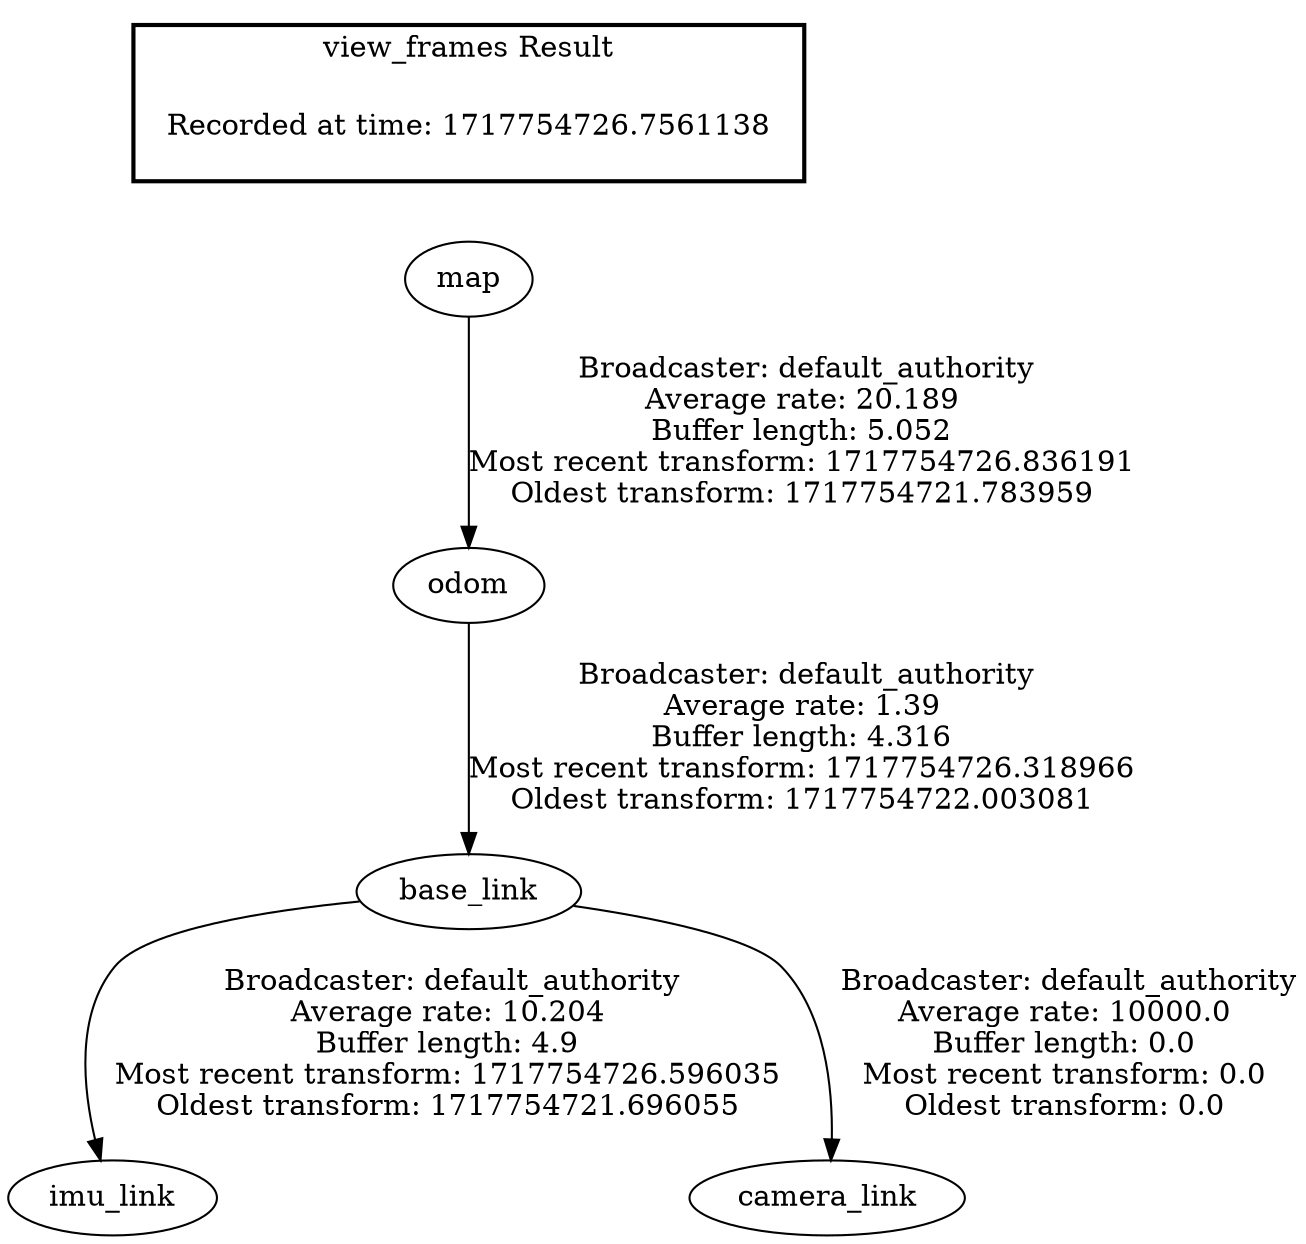 digraph G {
"base_link" -> "imu_link"[label=" Broadcaster: default_authority\nAverage rate: 10.204\nBuffer length: 4.9\nMost recent transform: 1717754726.596035\nOldest transform: 1717754721.696055\n"];
"odom" -> "base_link"[label=" Broadcaster: default_authority\nAverage rate: 1.39\nBuffer length: 4.316\nMost recent transform: 1717754726.318966\nOldest transform: 1717754722.003081\n"];
"map" -> "odom"[label=" Broadcaster: default_authority\nAverage rate: 20.189\nBuffer length: 5.052\nMost recent transform: 1717754726.836191\nOldest transform: 1717754721.783959\n"];
"base_link" -> "camera_link"[label=" Broadcaster: default_authority\nAverage rate: 10000.0\nBuffer length: 0.0\nMost recent transform: 0.0\nOldest transform: 0.0\n"];
edge [style=invis];
 subgraph cluster_legend { style=bold; color=black; label ="view_frames Result";
"Recorded at time: 1717754726.7561138"[ shape=plaintext ] ;
}->"map";
}